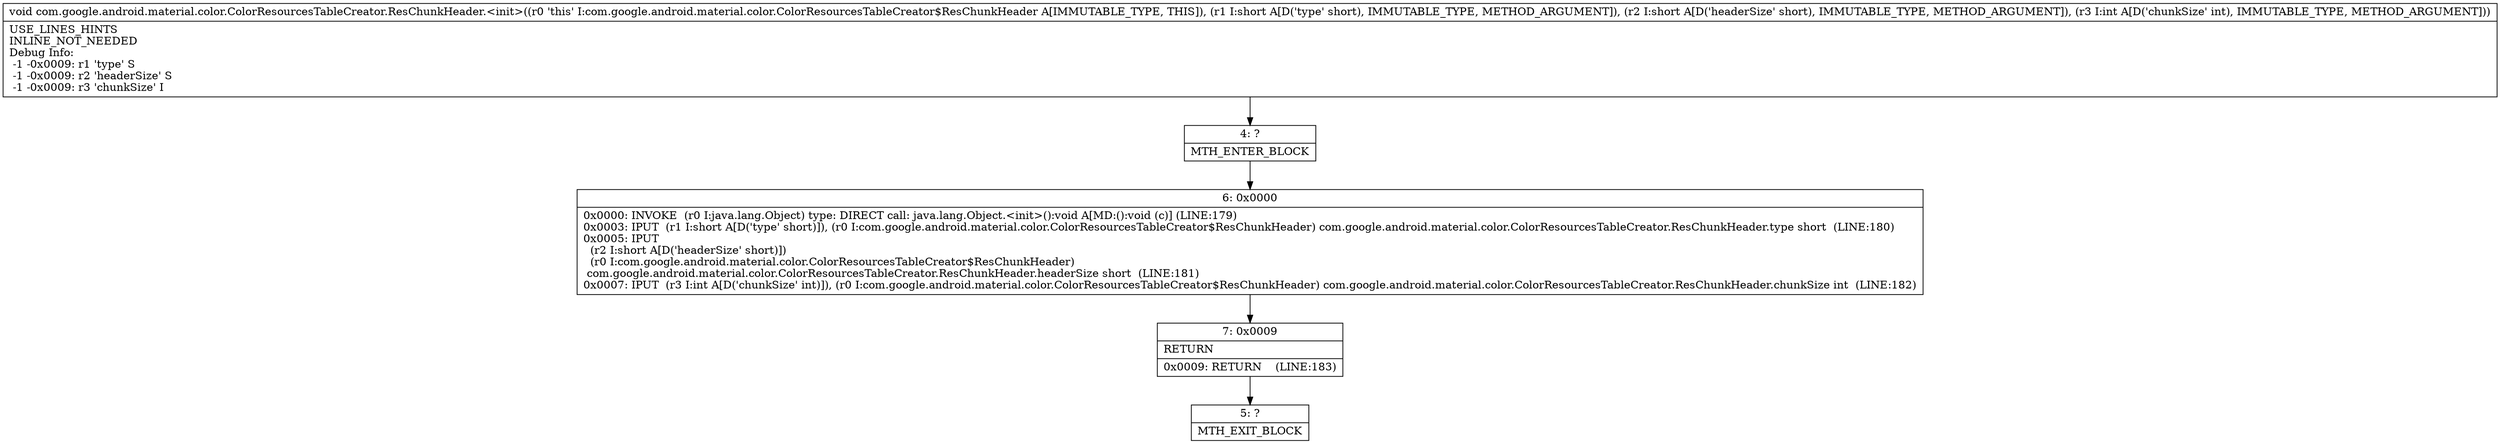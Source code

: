 digraph "CFG forcom.google.android.material.color.ColorResourcesTableCreator.ResChunkHeader.\<init\>(SSI)V" {
Node_4 [shape=record,label="{4\:\ ?|MTH_ENTER_BLOCK\l}"];
Node_6 [shape=record,label="{6\:\ 0x0000|0x0000: INVOKE  (r0 I:java.lang.Object) type: DIRECT call: java.lang.Object.\<init\>():void A[MD:():void (c)] (LINE:179)\l0x0003: IPUT  (r1 I:short A[D('type' short)]), (r0 I:com.google.android.material.color.ColorResourcesTableCreator$ResChunkHeader) com.google.android.material.color.ColorResourcesTableCreator.ResChunkHeader.type short  (LINE:180)\l0x0005: IPUT  \l  (r2 I:short A[D('headerSize' short)])\l  (r0 I:com.google.android.material.color.ColorResourcesTableCreator$ResChunkHeader)\l com.google.android.material.color.ColorResourcesTableCreator.ResChunkHeader.headerSize short  (LINE:181)\l0x0007: IPUT  (r3 I:int A[D('chunkSize' int)]), (r0 I:com.google.android.material.color.ColorResourcesTableCreator$ResChunkHeader) com.google.android.material.color.ColorResourcesTableCreator.ResChunkHeader.chunkSize int  (LINE:182)\l}"];
Node_7 [shape=record,label="{7\:\ 0x0009|RETURN\l|0x0009: RETURN    (LINE:183)\l}"];
Node_5 [shape=record,label="{5\:\ ?|MTH_EXIT_BLOCK\l}"];
MethodNode[shape=record,label="{void com.google.android.material.color.ColorResourcesTableCreator.ResChunkHeader.\<init\>((r0 'this' I:com.google.android.material.color.ColorResourcesTableCreator$ResChunkHeader A[IMMUTABLE_TYPE, THIS]), (r1 I:short A[D('type' short), IMMUTABLE_TYPE, METHOD_ARGUMENT]), (r2 I:short A[D('headerSize' short), IMMUTABLE_TYPE, METHOD_ARGUMENT]), (r3 I:int A[D('chunkSize' int), IMMUTABLE_TYPE, METHOD_ARGUMENT]))  | USE_LINES_HINTS\lINLINE_NOT_NEEDED\lDebug Info:\l  \-1 \-0x0009: r1 'type' S\l  \-1 \-0x0009: r2 'headerSize' S\l  \-1 \-0x0009: r3 'chunkSize' I\l}"];
MethodNode -> Node_4;Node_4 -> Node_6;
Node_6 -> Node_7;
Node_7 -> Node_5;
}

